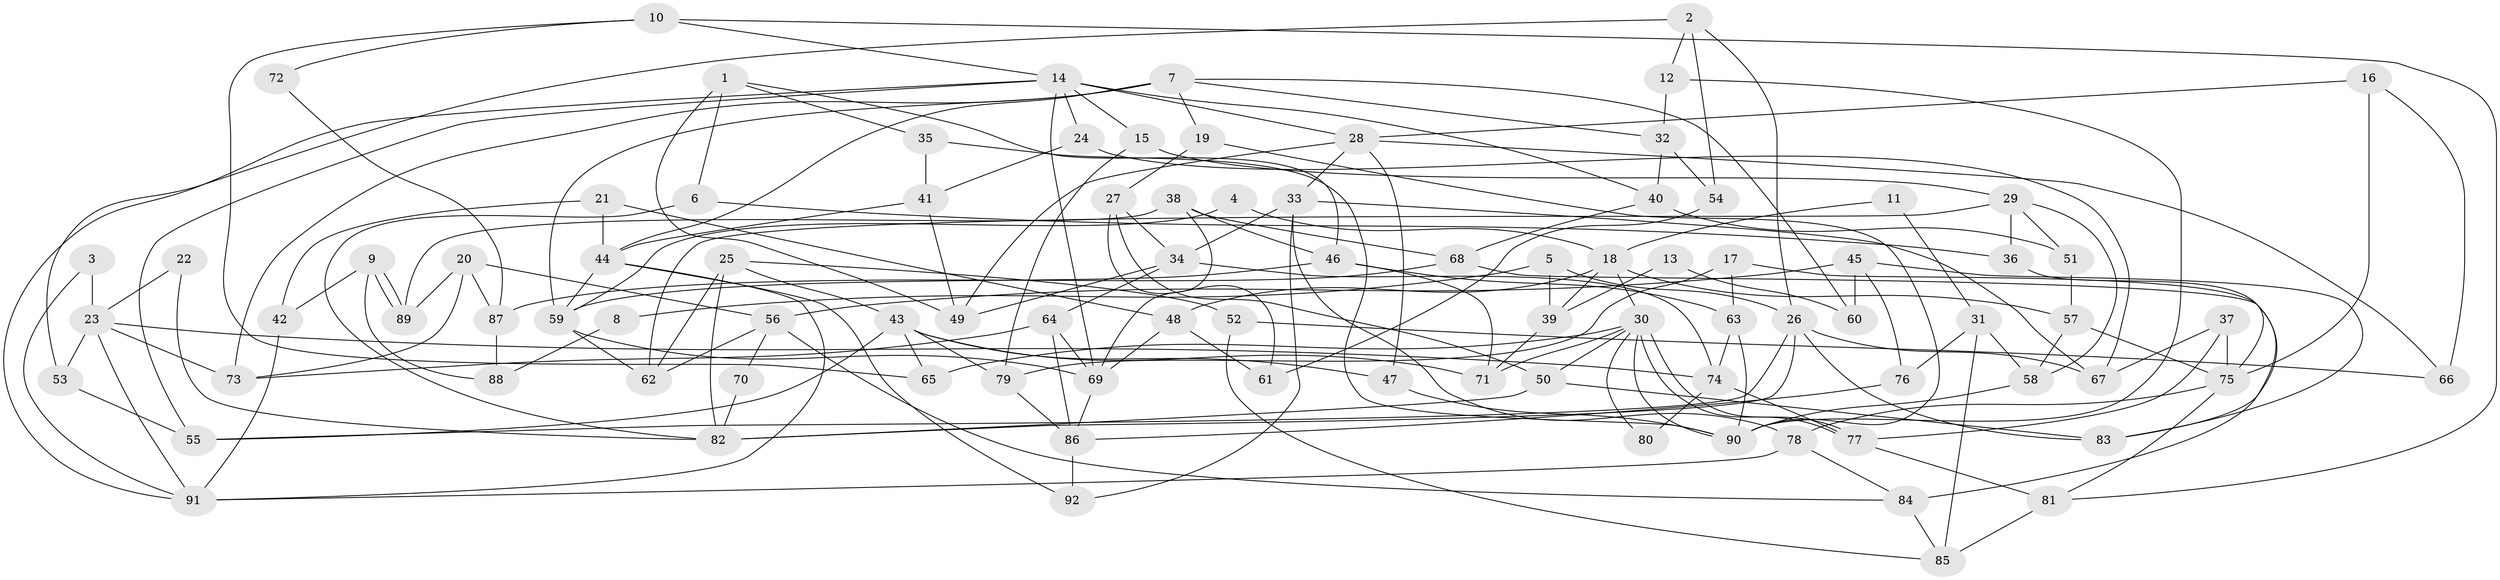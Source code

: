 // Generated by graph-tools (version 1.1) at 2025/15/03/09/25 04:15:00]
// undirected, 92 vertices, 184 edges
graph export_dot {
graph [start="1"]
  node [color=gray90,style=filled];
  1;
  2;
  3;
  4;
  5;
  6;
  7;
  8;
  9;
  10;
  11;
  12;
  13;
  14;
  15;
  16;
  17;
  18;
  19;
  20;
  21;
  22;
  23;
  24;
  25;
  26;
  27;
  28;
  29;
  30;
  31;
  32;
  33;
  34;
  35;
  36;
  37;
  38;
  39;
  40;
  41;
  42;
  43;
  44;
  45;
  46;
  47;
  48;
  49;
  50;
  51;
  52;
  53;
  54;
  55;
  56;
  57;
  58;
  59;
  60;
  61;
  62;
  63;
  64;
  65;
  66;
  67;
  68;
  69;
  70;
  71;
  72;
  73;
  74;
  75;
  76;
  77;
  78;
  79;
  80;
  81;
  82;
  83;
  84;
  85;
  86;
  87;
  88;
  89;
  90;
  91;
  92;
  1 -- 46;
  1 -- 49;
  1 -- 6;
  1 -- 35;
  2 -- 53;
  2 -- 54;
  2 -- 12;
  2 -- 26;
  3 -- 23;
  3 -- 91;
  4 -- 18;
  4 -- 59;
  5 -- 26;
  5 -- 39;
  5 -- 8;
  6 -- 82;
  6 -- 36;
  7 -- 32;
  7 -- 44;
  7 -- 19;
  7 -- 59;
  7 -- 60;
  7 -- 73;
  8 -- 88;
  9 -- 42;
  9 -- 89;
  9 -- 89;
  9 -- 88;
  10 -- 14;
  10 -- 81;
  10 -- 65;
  10 -- 72;
  11 -- 31;
  11 -- 18;
  12 -- 90;
  12 -- 32;
  13 -- 60;
  13 -- 39;
  14 -- 91;
  14 -- 28;
  14 -- 15;
  14 -- 24;
  14 -- 40;
  14 -- 55;
  14 -- 69;
  15 -- 79;
  15 -- 29;
  16 -- 28;
  16 -- 75;
  16 -- 66;
  17 -- 63;
  17 -- 83;
  17 -- 79;
  18 -- 30;
  18 -- 57;
  18 -- 39;
  18 -- 48;
  19 -- 27;
  19 -- 90;
  20 -- 73;
  20 -- 89;
  20 -- 56;
  20 -- 87;
  21 -- 44;
  21 -- 48;
  21 -- 42;
  22 -- 82;
  22 -- 23;
  23 -- 74;
  23 -- 73;
  23 -- 53;
  23 -- 91;
  24 -- 67;
  24 -- 41;
  25 -- 82;
  25 -- 62;
  25 -- 43;
  25 -- 52;
  26 -- 55;
  26 -- 67;
  26 -- 82;
  26 -- 83;
  27 -- 34;
  27 -- 50;
  27 -- 61;
  28 -- 47;
  28 -- 49;
  28 -- 33;
  28 -- 66;
  29 -- 62;
  29 -- 36;
  29 -- 51;
  29 -- 58;
  30 -- 90;
  30 -- 77;
  30 -- 77;
  30 -- 50;
  30 -- 65;
  30 -- 71;
  30 -- 80;
  31 -- 58;
  31 -- 85;
  31 -- 76;
  32 -- 40;
  32 -- 54;
  33 -- 78;
  33 -- 34;
  33 -- 67;
  33 -- 92;
  34 -- 64;
  34 -- 49;
  34 -- 74;
  35 -- 41;
  35 -- 90;
  36 -- 75;
  37 -- 67;
  37 -- 75;
  37 -- 77;
  38 -- 46;
  38 -- 69;
  38 -- 68;
  38 -- 89;
  39 -- 71;
  40 -- 51;
  40 -- 68;
  41 -- 44;
  41 -- 49;
  42 -- 91;
  43 -- 65;
  43 -- 47;
  43 -- 55;
  43 -- 71;
  43 -- 79;
  44 -- 59;
  44 -- 92;
  44 -- 91;
  45 -- 76;
  45 -- 56;
  45 -- 60;
  45 -- 83;
  46 -- 63;
  46 -- 71;
  46 -- 59;
  47 -- 90;
  48 -- 69;
  48 -- 61;
  50 -- 83;
  50 -- 82;
  51 -- 57;
  52 -- 66;
  52 -- 85;
  53 -- 55;
  54 -- 61;
  56 -- 84;
  56 -- 62;
  56 -- 70;
  57 -- 58;
  57 -- 75;
  58 -- 90;
  59 -- 62;
  59 -- 69;
  63 -- 90;
  63 -- 74;
  64 -- 86;
  64 -- 69;
  64 -- 73;
  68 -- 84;
  68 -- 87;
  69 -- 86;
  70 -- 82;
  72 -- 87;
  74 -- 77;
  74 -- 80;
  75 -- 81;
  75 -- 78;
  76 -- 86;
  77 -- 81;
  78 -- 91;
  78 -- 84;
  79 -- 86;
  81 -- 85;
  84 -- 85;
  86 -- 92;
  87 -- 88;
}

